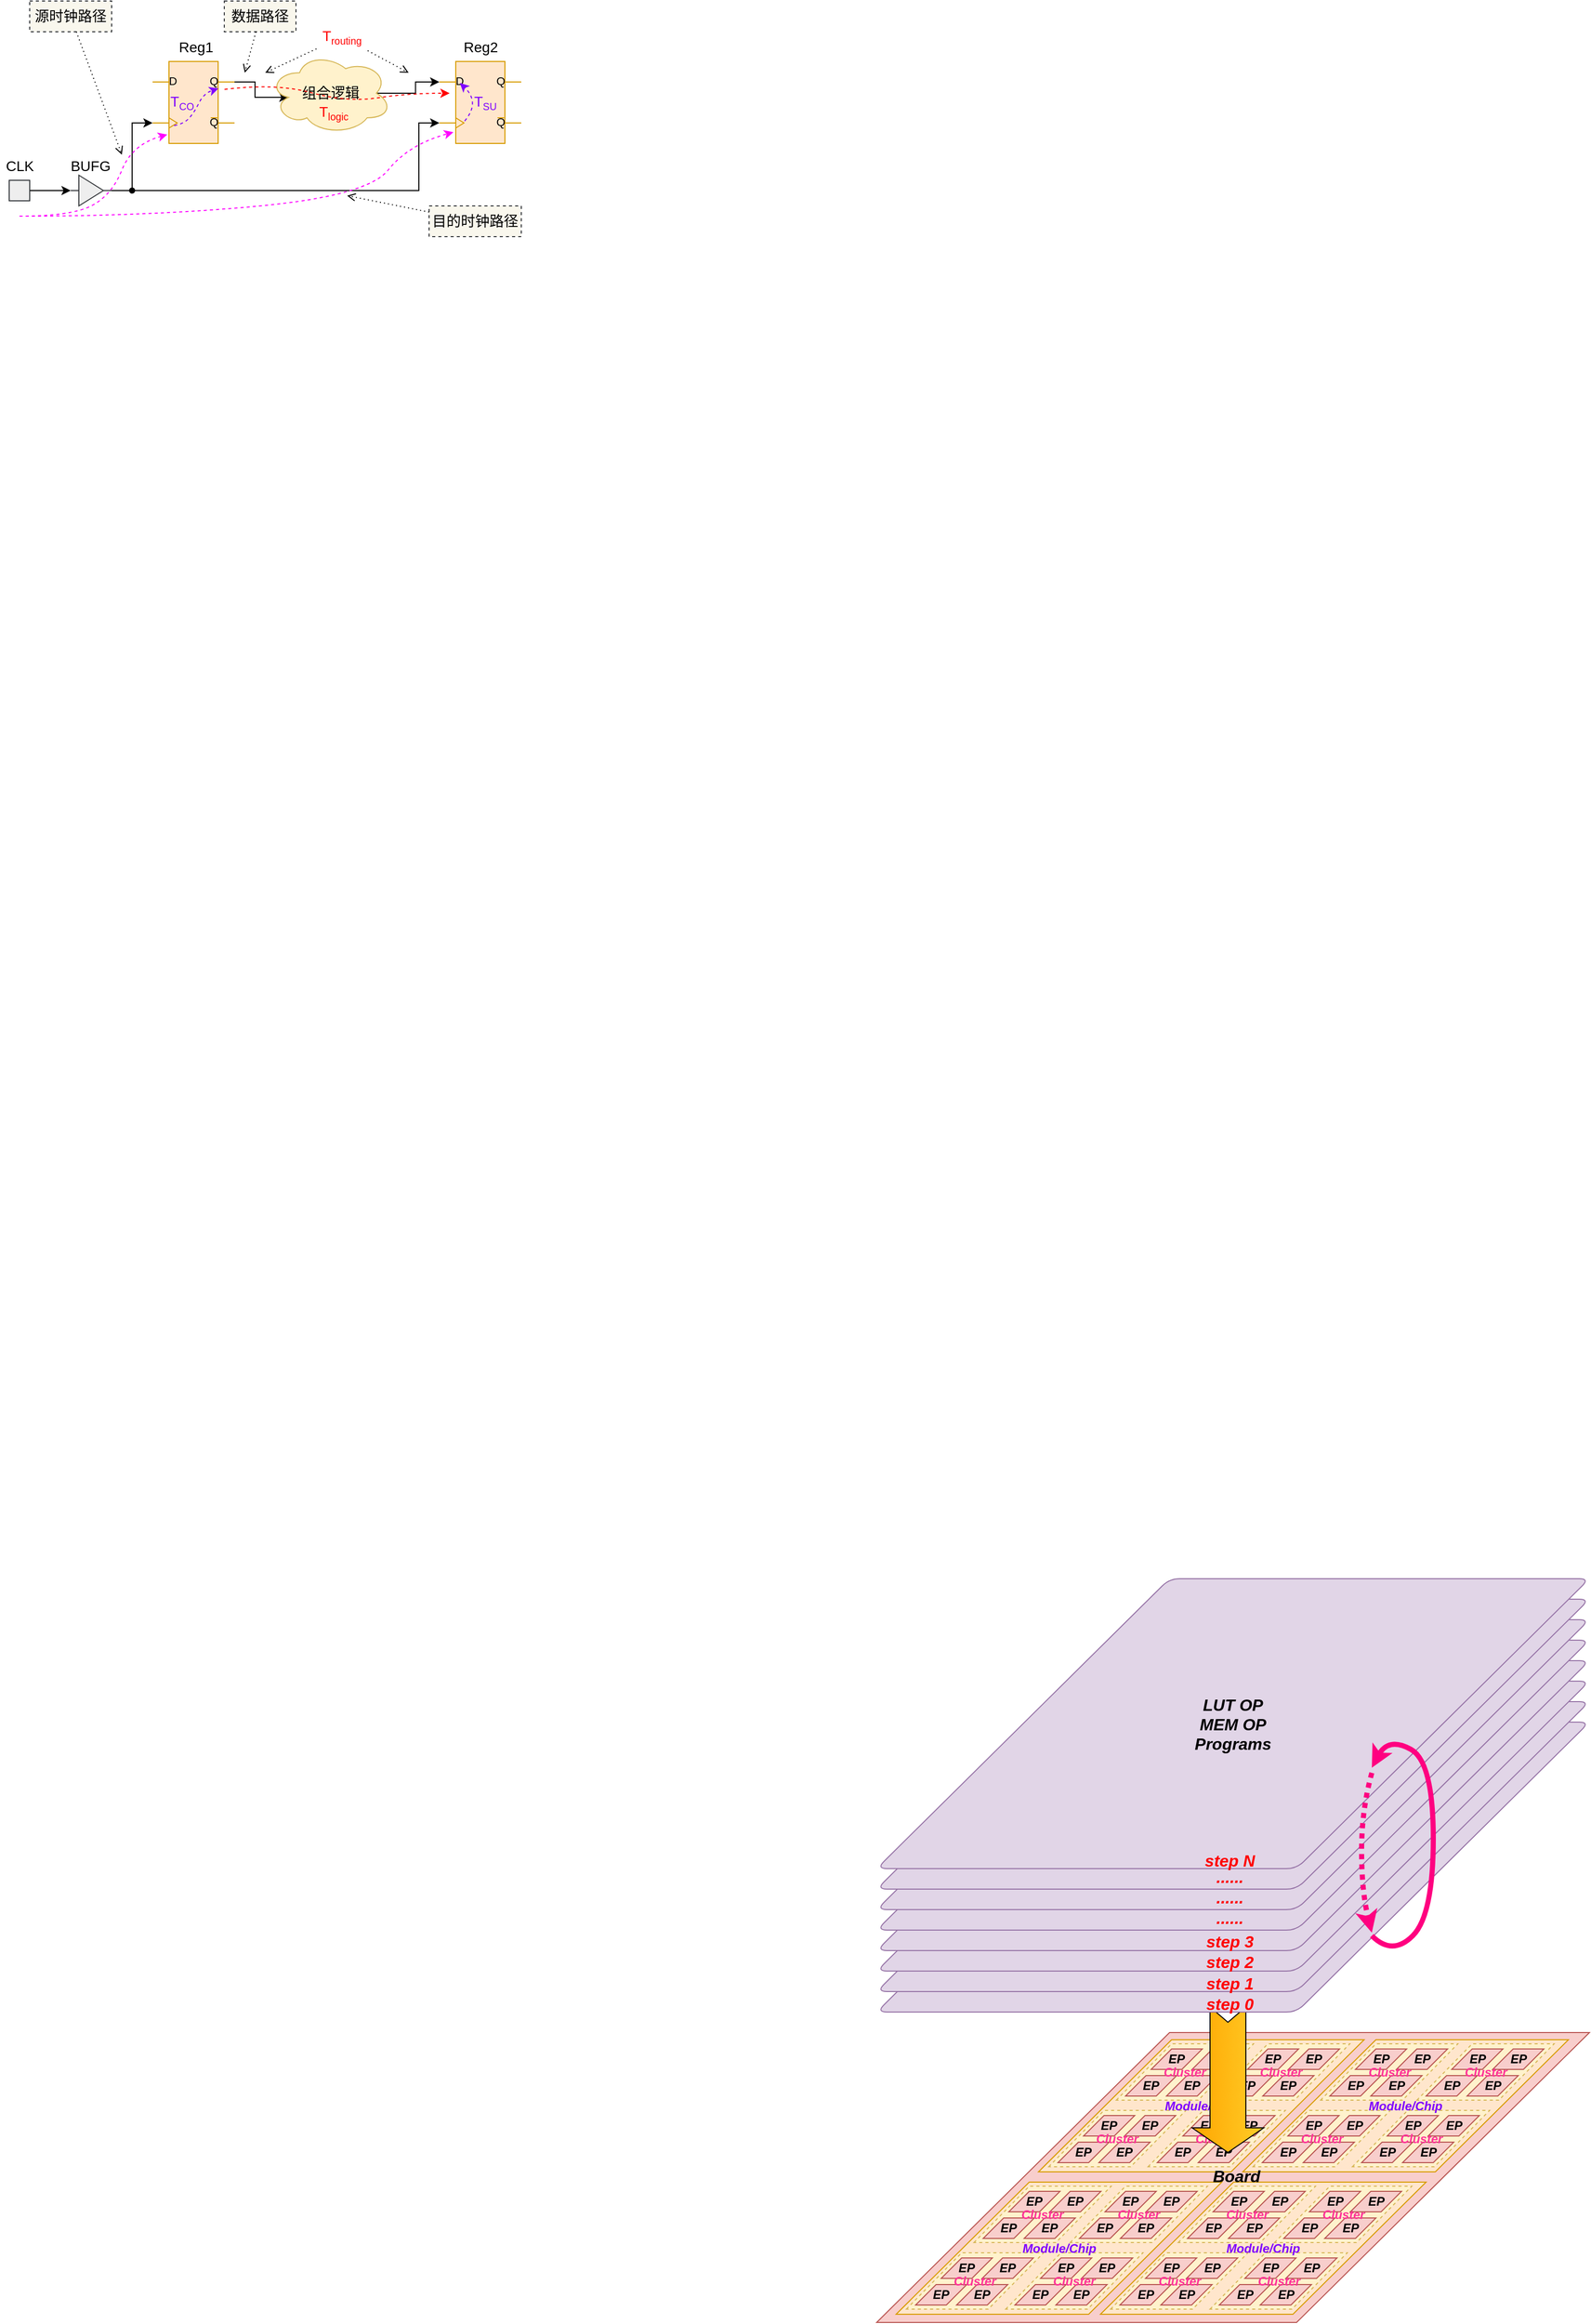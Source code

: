 <mxfile version="26.0.2">
  <diagram name="第 1 页" id="NdwO-PjVr4u8dc_HQCVw">
    <mxGraphModel dx="2390" dy="1230" grid="1" gridSize="10" guides="1" tooltips="1" connect="1" arrows="1" fold="1" page="1" pageScale="1" pageWidth="827" pageHeight="1169" math="0" shadow="0">
      <root>
        <mxCell id="0" />
        <mxCell id="1" parent="0" />
        <mxCell id="xHx1Y8iEAs8C1QgyahWZ-1" style="edgeStyle=orthogonalEdgeStyle;rounded=0;orthogonalLoop=1;jettySize=auto;html=1;exitX=1;exitY=0.25;exitDx=0;exitDy=0;exitPerimeter=0;fontSize=18;fontColor=#FF00FF;endArrow=classic;endFill=1;entryX=0.16;entryY=0.55;entryDx=0;entryDy=0;entryPerimeter=0;" edge="1" parent="1" source="xHx1Y8iEAs8C1QgyahWZ-2" target="xHx1Y8iEAs8C1QgyahWZ-9">
          <mxGeometry relative="1" as="geometry">
            <mxPoint x="306.5" y="119" as="targetPoint" />
          </mxGeometry>
        </mxCell>
        <mxCell id="xHx1Y8iEAs8C1QgyahWZ-2" value="" style="verticalLabelPosition=bottom;shadow=0;dashed=0;align=center;html=1;verticalAlign=top;shape=mxgraph.electrical.logic_gates.d_type_flip-flop;rounded=0;glass=0;sketch=0;fontSize=18;fillColor=#ffe6cc;strokeColor=#d79b00;" vertex="1" parent="1">
          <mxGeometry x="193" y="89" width="80" height="80" as="geometry" />
        </mxCell>
        <mxCell id="xHx1Y8iEAs8C1QgyahWZ-3" value="" style="verticalLabelPosition=bottom;shadow=0;dashed=0;align=center;html=1;verticalAlign=top;shape=mxgraph.electrical.logic_gates.d_type_flip-flop;rounded=0;glass=0;sketch=0;fontSize=18;fillColor=#ffe6cc;strokeColor=#d79b00;" vertex="1" parent="1">
          <mxGeometry x="473" y="89" width="80" height="80" as="geometry" />
        </mxCell>
        <mxCell id="xHx1Y8iEAs8C1QgyahWZ-4" style="edgeStyle=orthogonalEdgeStyle;rounded=0;orthogonalLoop=1;jettySize=auto;html=1;exitDx=0;exitDy=0;entryX=0;entryY=0.75;entryDx=0;entryDy=0;entryPerimeter=0;fontSize=18;fontColor=#FF00FF;endArrow=classic;endFill=1;startArrow=none;" edge="1" parent="1" source="xHx1Y8iEAs8C1QgyahWZ-11" target="xHx1Y8iEAs8C1QgyahWZ-2">
          <mxGeometry relative="1" as="geometry" />
        </mxCell>
        <mxCell id="xHx1Y8iEAs8C1QgyahWZ-5" value="" style="verticalLabelPosition=bottom;shadow=0;dashed=0;align=center;html=1;verticalAlign=top;shape=mxgraph.electrical.logic_gates.buffer2;rounded=0;glass=0;sketch=0;fontSize=18;fillColor=#eeeeee;strokeColor=#36393d;" vertex="1" parent="1">
          <mxGeometry x="113" y="200" width="40" height="30" as="geometry" />
        </mxCell>
        <mxCell id="xHx1Y8iEAs8C1QgyahWZ-6" style="edgeStyle=orthogonalEdgeStyle;rounded=0;orthogonalLoop=1;jettySize=auto;html=1;entryX=0;entryY=0.5;entryDx=0;entryDy=0;fontSize=18;fontColor=#FF00FF;endArrow=classic;endFill=1;" edge="1" parent="1" source="xHx1Y8iEAs8C1QgyahWZ-7" target="xHx1Y8iEAs8C1QgyahWZ-5">
          <mxGeometry relative="1" as="geometry" />
        </mxCell>
        <mxCell id="xHx1Y8iEAs8C1QgyahWZ-7" value="" style="verticalLabelPosition=bottom;verticalAlign=top;html=1;shape=mxgraph.basic.rect;fillColor2=none;strokeWidth=1;size=20;indent=5;rounded=0;shadow=0;glass=0;sketch=0;fontSize=18;fillColor=#eeeeee;strokeColor=#36393d;" vertex="1" parent="1">
          <mxGeometry x="53" y="205" width="20" height="20" as="geometry" />
        </mxCell>
        <mxCell id="xHx1Y8iEAs8C1QgyahWZ-8" style="edgeStyle=orthogonalEdgeStyle;rounded=0;orthogonalLoop=1;jettySize=auto;html=1;entryX=0;entryY=0.25;entryDx=0;entryDy=0;entryPerimeter=0;fontSize=18;fontColor=#FF00FF;endArrow=classic;endFill=1;exitX=0.875;exitY=0.5;exitDx=0;exitDy=0;exitPerimeter=0;" edge="1" parent="1" source="xHx1Y8iEAs8C1QgyahWZ-9" target="xHx1Y8iEAs8C1QgyahWZ-3">
          <mxGeometry relative="1" as="geometry">
            <mxPoint x="413" y="119" as="sourcePoint" />
          </mxGeometry>
        </mxCell>
        <mxCell id="xHx1Y8iEAs8C1QgyahWZ-9" value="组合逻辑" style="ellipse;shape=cloud;whiteSpace=wrap;html=1;rounded=0;shadow=0;glass=0;sketch=0;fontSize=14;fillColor=#fff2cc;strokeColor=#d6b656;" vertex="1" parent="1">
          <mxGeometry x="306.5" y="80" width="120" height="80" as="geometry" />
        </mxCell>
        <mxCell id="xHx1Y8iEAs8C1QgyahWZ-10" style="edgeStyle=orthogonalEdgeStyle;rounded=0;orthogonalLoop=1;jettySize=auto;html=1;entryX=0;entryY=0.75;entryDx=0;entryDy=0;entryPerimeter=0;fontSize=18;fontColor=#FF00FF;endArrow=classic;endFill=1;" edge="1" parent="1" source="xHx1Y8iEAs8C1QgyahWZ-11" target="xHx1Y8iEAs8C1QgyahWZ-3">
          <mxGeometry relative="1" as="geometry">
            <Array as="points">
              <mxPoint x="453" y="215" />
              <mxPoint x="453" y="149" />
            </Array>
          </mxGeometry>
        </mxCell>
        <mxCell id="xHx1Y8iEAs8C1QgyahWZ-11" value="" style="shape=waypoint;sketch=0;fillStyle=solid;size=6;pointerEvents=1;points=[];fillColor=none;resizable=0;rotatable=0;perimeter=centerPerimeter;snapToPoint=1;rounded=0;shadow=0;glass=0;fontSize=18;fontColor=#FF00FF;" vertex="1" parent="1">
          <mxGeometry x="153" y="195" width="40" height="40" as="geometry" />
        </mxCell>
        <mxCell id="xHx1Y8iEAs8C1QgyahWZ-12" value="" style="edgeStyle=orthogonalEdgeStyle;rounded=0;orthogonalLoop=1;jettySize=auto;html=1;exitX=1;exitY=0.5;exitDx=0;exitDy=0;entryDx=0;entryDy=0;entryPerimeter=0;fontSize=18;fontColor=#FF00FF;endArrow=none;endFill=1;" edge="1" parent="1" source="xHx1Y8iEAs8C1QgyahWZ-5" target="xHx1Y8iEAs8C1QgyahWZ-11">
          <mxGeometry relative="1" as="geometry">
            <mxPoint x="113" y="215" as="sourcePoint" />
            <mxPoint x="163" y="149" as="targetPoint" />
          </mxGeometry>
        </mxCell>
        <mxCell id="xHx1Y8iEAs8C1QgyahWZ-13" value="" style="curved=1;endArrow=classic;html=1;rounded=0;fontSize=18;fontColor=#FF00FF;entryX=0.179;entryY=0.892;entryDx=0;entryDy=0;entryPerimeter=0;dashed=1;strokeColor=#FF00FF;" edge="1" parent="1" target="xHx1Y8iEAs8C1QgyahWZ-2">
          <mxGeometry width="50" height="50" relative="1" as="geometry">
            <mxPoint x="63" y="240" as="sourcePoint" />
            <mxPoint x="183" y="140" as="targetPoint" />
            <Array as="points">
              <mxPoint x="113" y="240" />
              <mxPoint x="153" y="220" />
              <mxPoint x="173" y="170" />
            </Array>
          </mxGeometry>
        </mxCell>
        <mxCell id="xHx1Y8iEAs8C1QgyahWZ-14" value="Reg1" style="text;strokeColor=none;fillColor=none;html=1;fontSize=14;fontStyle=0;verticalAlign=middle;align=center;rounded=0;shadow=0;glass=0;sketch=0;fontColor=#000000;" vertex="1" parent="1">
          <mxGeometry x="207" y="60" width="56" height="29" as="geometry" />
        </mxCell>
        <mxCell id="xHx1Y8iEAs8C1QgyahWZ-15" value="Reg2" style="text;strokeColor=none;fillColor=none;html=1;fontSize=14;fontStyle=0;verticalAlign=middle;align=center;rounded=0;shadow=0;glass=0;sketch=0;fontColor=#000000;" vertex="1" parent="1">
          <mxGeometry x="485" y="60" width="56" height="29" as="geometry" />
        </mxCell>
        <mxCell id="xHx1Y8iEAs8C1QgyahWZ-16" value="" style="curved=1;endArrow=classic;html=1;rounded=0;fontSize=18;fontColor=#FF00FF;dashed=1;strokeColor=#FF00FF;entryX=0.171;entryY=0.863;entryDx=0;entryDy=0;entryPerimeter=0;" edge="1" parent="1" target="xHx1Y8iEAs8C1QgyahWZ-3">
          <mxGeometry width="50" height="50" relative="1" as="geometry">
            <mxPoint x="63" y="240" as="sourcePoint" />
            <mxPoint x="463" y="160" as="targetPoint" />
            <Array as="points">
              <mxPoint x="193" y="240" />
              <mxPoint x="403" y="220" />
              <mxPoint x="443" y="170" />
            </Array>
          </mxGeometry>
        </mxCell>
        <mxCell id="xHx1Y8iEAs8C1QgyahWZ-17" value="CLK" style="text;strokeColor=none;fillColor=none;html=1;fontSize=14;fontStyle=0;verticalAlign=middle;align=center;rounded=0;shadow=0;glass=0;sketch=0;fontColor=#000000;" vertex="1" parent="1">
          <mxGeometry x="44" y="176" width="38" height="29" as="geometry" />
        </mxCell>
        <mxCell id="xHx1Y8iEAs8C1QgyahWZ-18" value="BUFG" style="text;strokeColor=none;fillColor=none;html=1;fontSize=14;fontStyle=0;verticalAlign=middle;align=center;rounded=0;shadow=0;glass=0;sketch=0;fontColor=#000000;" vertex="1" parent="1">
          <mxGeometry x="113" y="176" width="38" height="29" as="geometry" />
        </mxCell>
        <mxCell id="xHx1Y8iEAs8C1QgyahWZ-19" value="" style="curved=1;endArrow=classic;html=1;rounded=0;fontSize=18;fontColor=#7F00FF;entryX=0.179;entryY=0.892;entryDx=0;entryDy=0;entryPerimeter=0;dashed=1;strokeColor=#7F00FF;exitX=0.263;exitY=0.783;exitDx=0;exitDy=0;exitPerimeter=0;" edge="1" parent="1" source="xHx1Y8iEAs8C1QgyahWZ-2">
          <mxGeometry width="50" height="50" relative="1" as="geometry">
            <mxPoint x="113" y="195" as="sourcePoint" />
            <mxPoint x="257.32" y="115.36" as="targetPoint" />
            <Array as="points">
              <mxPoint x="223" y="150" />
              <mxPoint x="233" y="140" />
              <mxPoint x="243" y="120" />
            </Array>
          </mxGeometry>
        </mxCell>
        <mxCell id="xHx1Y8iEAs8C1QgyahWZ-20" value="" style="curved=1;endArrow=classic;html=1;rounded=0;fontSize=18;fontColor=#7F00FF;dashed=1;strokeColor=#7F00FF;exitX=0.263;exitY=0.783;exitDx=0;exitDy=0;exitPerimeter=0;entryX=0.25;entryY=0.262;entryDx=0;entryDy=0;entryPerimeter=0;" edge="1" parent="1" target="xHx1Y8iEAs8C1QgyahWZ-3">
          <mxGeometry width="50" height="50" relative="1" as="geometry">
            <mxPoint x="497.72" y="147.14" as="sourcePoint" />
            <mxPoint x="541.0" y="110.86" as="targetPoint" />
            <Array as="points">
              <mxPoint x="513" y="129" />
            </Array>
          </mxGeometry>
        </mxCell>
        <mxCell id="xHx1Y8iEAs8C1QgyahWZ-21" value="T&lt;span style=&quot;font-size: 11.667px;&quot;&gt;&lt;sub&gt;SU&lt;/sub&gt;&lt;/span&gt;" style="text;html=1;strokeColor=none;fillColor=none;align=center;verticalAlign=middle;whiteSpace=wrap;rounded=0;shadow=0;glass=0;sketch=0;fontSize=14;fontColor=#7F00FF;" vertex="1" parent="1">
          <mxGeometry x="503" y="114" width="30" height="30" as="geometry" />
        </mxCell>
        <mxCell id="xHx1Y8iEAs8C1QgyahWZ-22" value="T&lt;span style=&quot;font-size: 11.667px;&quot;&gt;&lt;sub&gt;CO&lt;/sub&gt;&lt;/span&gt;" style="text;html=1;strokeColor=none;fillColor=none;align=center;verticalAlign=middle;whiteSpace=wrap;rounded=0;shadow=0;glass=0;sketch=0;fontSize=14;fontColor=#7F00FF;" vertex="1" parent="1">
          <mxGeometry x="207" y="114" width="30" height="30" as="geometry" />
        </mxCell>
        <mxCell id="xHx1Y8iEAs8C1QgyahWZ-23" value="T&lt;span style=&quot;font-size: 11.667px;&quot;&gt;&lt;sub&gt;routing&lt;/sub&gt;&lt;/span&gt;" style="text;html=1;strokeColor=none;fillColor=none;align=center;verticalAlign=middle;whiteSpace=wrap;rounded=0;shadow=0;glass=0;sketch=0;fontSize=14;fontColor=#FF0000;" vertex="1" parent="1">
          <mxGeometry x="353" y="50" width="50" height="30" as="geometry" />
        </mxCell>
        <mxCell id="xHx1Y8iEAs8C1QgyahWZ-24" value="" style="curved=1;endArrow=classic;html=1;rounded=0;fontSize=18;fontColor=#7F00FF;dashed=1;strokeColor=#FF0000;exitX=0.263;exitY=0.783;exitDx=0;exitDy=0;exitPerimeter=0;" edge="1" parent="1">
          <mxGeometry width="50" height="50" relative="1" as="geometry">
            <mxPoint x="263.22" y="116.28" as="sourcePoint" />
            <mxPoint x="483" y="120" as="targetPoint" />
            <Array as="points">
              <mxPoint x="313" y="110" />
              <mxPoint x="383" y="129" />
              <mxPoint x="443" y="120" />
            </Array>
          </mxGeometry>
        </mxCell>
        <mxCell id="xHx1Y8iEAs8C1QgyahWZ-25" value="T&lt;span style=&quot;font-size: 11.667px;&quot;&gt;&lt;sub&gt;logic&lt;/sub&gt;&lt;/span&gt;" style="text;html=1;strokeColor=none;fillColor=none;align=center;verticalAlign=middle;whiteSpace=wrap;rounded=0;shadow=0;glass=0;sketch=0;fontSize=14;fontColor=#FF0000;" vertex="1" parent="1">
          <mxGeometry x="350" y="124" width="40" height="30" as="geometry" />
        </mxCell>
        <mxCell id="xHx1Y8iEAs8C1QgyahWZ-26" value="" style="endArrow=open;dashed=1;html=1;dashPattern=1 3;strokeWidth=1;rounded=0;strokeColor=#000000;fontSize=14;fontColor=#FF0000;endFill=0;" edge="1" parent="1" source="xHx1Y8iEAs8C1QgyahWZ-23">
          <mxGeometry width="50" height="50" relative="1" as="geometry">
            <mxPoint x="343" y="70" as="sourcePoint" />
            <mxPoint x="303" y="100" as="targetPoint" />
          </mxGeometry>
        </mxCell>
        <mxCell id="xHx1Y8iEAs8C1QgyahWZ-27" value="" style="endArrow=open;dashed=1;html=1;dashPattern=1 3;strokeWidth=1;rounded=0;strokeColor=#000000;fontSize=14;fontColor=#FF0000;endFill=0;" edge="1" parent="1" source="xHx1Y8iEAs8C1QgyahWZ-23">
          <mxGeometry width="50" height="50" relative="1" as="geometry">
            <mxPoint x="353" y="88.462" as="sourcePoint" />
            <mxPoint x="443" y="100" as="targetPoint" />
          </mxGeometry>
        </mxCell>
        <mxCell id="xHx1Y8iEAs8C1QgyahWZ-28" value="源时钟路径" style="text;html=1;strokeColor=#36393d;fillColor=#f9f7ed;align=center;verticalAlign=middle;whiteSpace=wrap;rounded=0;shadow=0;glass=0;sketch=0;fontSize=14;dashed=1;" vertex="1" parent="1">
          <mxGeometry x="73" y="30" width="80" height="30" as="geometry" />
        </mxCell>
        <mxCell id="xHx1Y8iEAs8C1QgyahWZ-29" value="" style="endArrow=open;dashed=1;html=1;dashPattern=1 3;strokeWidth=1;rounded=0;strokeColor=#000000;fontSize=14;fontColor=#FF0000;endFill=0;" edge="1" parent="1" source="xHx1Y8iEAs8C1QgyahWZ-28">
          <mxGeometry width="50" height="50" relative="1" as="geometry">
            <mxPoint x="363" y="86.667" as="sourcePoint" />
            <mxPoint x="163" y="180" as="targetPoint" />
          </mxGeometry>
        </mxCell>
        <mxCell id="xHx1Y8iEAs8C1QgyahWZ-30" value="目的时钟路径" style="text;html=1;strokeColor=#36393d;fillColor=#f9f7ed;align=center;verticalAlign=middle;whiteSpace=wrap;rounded=0;shadow=0;glass=0;sketch=0;fontSize=14;dashed=1;" vertex="1" parent="1">
          <mxGeometry x="463" y="230" width="90" height="30" as="geometry" />
        </mxCell>
        <mxCell id="xHx1Y8iEAs8C1QgyahWZ-31" value="" style="endArrow=open;dashed=1;html=1;dashPattern=1 3;strokeWidth=1;rounded=0;strokeColor=#000000;fontSize=14;fontColor=#FF0000;endFill=0;" edge="1" parent="1" source="xHx1Y8iEAs8C1QgyahWZ-30">
          <mxGeometry width="50" height="50" relative="1" as="geometry">
            <mxPoint x="128.556" y="70" as="sourcePoint" />
            <mxPoint x="383" y="220" as="targetPoint" />
          </mxGeometry>
        </mxCell>
        <mxCell id="xHx1Y8iEAs8C1QgyahWZ-32" value="数据路径" style="text;html=1;strokeColor=#36393d;fillColor=#f9f7ed;align=center;verticalAlign=middle;whiteSpace=wrap;rounded=0;shadow=0;glass=0;sketch=0;fontSize=14;dashed=1;" vertex="1" parent="1">
          <mxGeometry x="263" y="30" width="70" height="30" as="geometry" />
        </mxCell>
        <mxCell id="xHx1Y8iEAs8C1QgyahWZ-33" value="" style="endArrow=open;dashed=1;html=1;dashPattern=1 3;strokeWidth=1;rounded=0;strokeColor=#000000;fontSize=14;fontColor=#FF0000;endFill=0;" edge="1" parent="1" source="xHx1Y8iEAs8C1QgyahWZ-32">
          <mxGeometry width="50" height="50" relative="1" as="geometry">
            <mxPoint x="28.556" y="-140" as="sourcePoint" />
            <mxPoint x="283" y="100" as="targetPoint" />
          </mxGeometry>
        </mxCell>
        <mxCell id="xHx1Y8iEAs8C1QgyahWZ-34" value="" style="shape=parallelogram;perimeter=parallelogramPerimeter;whiteSpace=wrap;html=1;fixedSize=1;rounded=0;shadow=0;glass=0;sketch=0;strokeColor=#b85450;fontSize=12;fillColor=#f8cecc;size=286;fontStyle=3" vertex="1" parent="1">
          <mxGeometry x="900" y="2013" width="696" height="283" as="geometry" />
        </mxCell>
        <mxCell id="xHx1Y8iEAs8C1QgyahWZ-35" value="" style="shape=parallelogram;perimeter=parallelogramPerimeter;whiteSpace=wrap;html=1;fixedSize=1;rounded=0;shadow=0;glass=0;sketch=0;strokeColor=#d79b00;fontSize=12;fillColor=#ffe6cc;size=130.0;fontStyle=3" vertex="1" parent="1">
          <mxGeometry x="1058" y="2020" width="318" height="129" as="geometry" />
        </mxCell>
        <mxCell id="xHx1Y8iEAs8C1QgyahWZ-36" value="" style="shape=parallelogram;perimeter=parallelogramPerimeter;whiteSpace=wrap;html=1;fixedSize=1;rounded=0;shadow=0;glass=0;sketch=0;strokeColor=#d6b656;fontSize=12;fillColor=#fff2cc;size=54;fontStyle=3;dashed=1;" vertex="1" parent="1">
          <mxGeometry x="1134" y="2024" width="134" height="55" as="geometry" />
        </mxCell>
        <mxCell id="xHx1Y8iEAs8C1QgyahWZ-37" value="EP" style="shape=parallelogram;perimeter=parallelogramPerimeter;whiteSpace=wrap;html=1;fixedSize=1;rounded=0;shadow=0;glass=0;sketch=0;strokeColor=#b85450;fontSize=12;fillColor=#f8cecc;size=20;fontStyle=3" vertex="1" parent="1">
          <mxGeometry x="1168" y="2029" width="50" height="20" as="geometry" />
        </mxCell>
        <mxCell id="xHx1Y8iEAs8C1QgyahWZ-38" value="EP" style="shape=parallelogram;perimeter=parallelogramPerimeter;whiteSpace=wrap;html=1;fixedSize=1;rounded=0;shadow=0;glass=0;sketch=0;strokeColor=#b85450;fontSize=12;fillColor=#f8cecc;size=20;fontStyle=3" vertex="1" parent="1">
          <mxGeometry x="1208" y="2029" width="50" height="20" as="geometry" />
        </mxCell>
        <mxCell id="xHx1Y8iEAs8C1QgyahWZ-39" value="EP" style="shape=parallelogram;perimeter=parallelogramPerimeter;whiteSpace=wrap;html=1;fixedSize=1;rounded=0;shadow=0;glass=0;sketch=0;strokeColor=#b85450;fontSize=12;fillColor=#f8cecc;size=20;fontStyle=3" vertex="1" parent="1">
          <mxGeometry x="1183" y="2055" width="50" height="20" as="geometry" />
        </mxCell>
        <mxCell id="xHx1Y8iEAs8C1QgyahWZ-40" value="EP" style="shape=parallelogram;perimeter=parallelogramPerimeter;whiteSpace=wrap;html=1;fixedSize=1;rounded=0;shadow=0;glass=0;sketch=0;strokeColor=#b85450;fontSize=12;fillColor=#f8cecc;size=20;fontStyle=3" vertex="1" parent="1">
          <mxGeometry x="1143" y="2055" width="50" height="20" as="geometry" />
        </mxCell>
        <mxCell id="xHx1Y8iEAs8C1QgyahWZ-41" value="Cluster" style="text;html=1;strokeColor=none;fillColor=none;align=center;verticalAlign=middle;whiteSpace=wrap;rounded=0;shadow=0;glass=0;sketch=0;fontSize=12;fontColor=#FF3399;fontStyle=3" vertex="1" parent="1">
          <mxGeometry x="1171" y="2036.5" width="60" height="30" as="geometry" />
        </mxCell>
        <mxCell id="xHx1Y8iEAs8C1QgyahWZ-42" value="" style="shape=parallelogram;perimeter=parallelogramPerimeter;whiteSpace=wrap;html=1;fixedSize=1;rounded=0;shadow=0;glass=0;sketch=0;strokeColor=#d6b656;fontSize=12;fillColor=#fff2cc;size=54;fontStyle=3;dashed=1;" vertex="1" parent="1">
          <mxGeometry x="1228" y="2024" width="134" height="55" as="geometry" />
        </mxCell>
        <mxCell id="xHx1Y8iEAs8C1QgyahWZ-43" value="EP" style="shape=parallelogram;perimeter=parallelogramPerimeter;whiteSpace=wrap;html=1;fixedSize=1;rounded=0;shadow=0;glass=0;sketch=0;strokeColor=#b85450;fontSize=12;fillColor=#f8cecc;size=20;fontStyle=3" vertex="1" parent="1">
          <mxGeometry x="1262" y="2029" width="50" height="20" as="geometry" />
        </mxCell>
        <mxCell id="xHx1Y8iEAs8C1QgyahWZ-44" value="EP" style="shape=parallelogram;perimeter=parallelogramPerimeter;whiteSpace=wrap;html=1;fixedSize=1;rounded=0;shadow=0;glass=0;sketch=0;strokeColor=#b85450;fontSize=12;fillColor=#f8cecc;size=20;fontStyle=3" vertex="1" parent="1">
          <mxGeometry x="1302" y="2029" width="50" height="20" as="geometry" />
        </mxCell>
        <mxCell id="xHx1Y8iEAs8C1QgyahWZ-45" value="EP" style="shape=parallelogram;perimeter=parallelogramPerimeter;whiteSpace=wrap;html=1;fixedSize=1;rounded=0;shadow=0;glass=0;sketch=0;strokeColor=#b85450;fontSize=12;fillColor=#f8cecc;size=20;fontStyle=3" vertex="1" parent="1">
          <mxGeometry x="1277" y="2055" width="50" height="20" as="geometry" />
        </mxCell>
        <mxCell id="xHx1Y8iEAs8C1QgyahWZ-46" value="EP" style="shape=parallelogram;perimeter=parallelogramPerimeter;whiteSpace=wrap;html=1;fixedSize=1;rounded=0;shadow=0;glass=0;sketch=0;strokeColor=#b85450;fontSize=12;fillColor=#f8cecc;size=20;fontStyle=3" vertex="1" parent="1">
          <mxGeometry x="1237" y="2055" width="50" height="20" as="geometry" />
        </mxCell>
        <mxCell id="xHx1Y8iEAs8C1QgyahWZ-47" value="Cluster" style="text;html=1;strokeColor=none;fillColor=none;align=center;verticalAlign=middle;whiteSpace=wrap;rounded=0;shadow=0;glass=0;sketch=0;fontSize=12;fontColor=#FF3399;fontStyle=3" vertex="1" parent="1">
          <mxGeometry x="1265" y="2036.5" width="60" height="30" as="geometry" />
        </mxCell>
        <mxCell id="xHx1Y8iEAs8C1QgyahWZ-48" value="" style="shape=parallelogram;perimeter=parallelogramPerimeter;whiteSpace=wrap;html=1;fixedSize=1;rounded=0;shadow=0;glass=0;sketch=0;strokeColor=#d6b656;fontSize=12;fillColor=#fff2cc;size=54;fontStyle=3;dashed=1;" vertex="1" parent="1">
          <mxGeometry x="1068" y="2089" width="134" height="55" as="geometry" />
        </mxCell>
        <mxCell id="xHx1Y8iEAs8C1QgyahWZ-49" value="EP" style="shape=parallelogram;perimeter=parallelogramPerimeter;whiteSpace=wrap;html=1;fixedSize=1;rounded=0;shadow=0;glass=0;sketch=0;strokeColor=#b85450;fontSize=12;fillColor=#f8cecc;size=20;fontStyle=3" vertex="1" parent="1">
          <mxGeometry x="1102" y="2094" width="50" height="20" as="geometry" />
        </mxCell>
        <mxCell id="xHx1Y8iEAs8C1QgyahWZ-50" value="EP" style="shape=parallelogram;perimeter=parallelogramPerimeter;whiteSpace=wrap;html=1;fixedSize=1;rounded=0;shadow=0;glass=0;sketch=0;strokeColor=#b85450;fontSize=12;fillColor=#f8cecc;size=20;fontStyle=3" vertex="1" parent="1">
          <mxGeometry x="1142" y="2094" width="50" height="20" as="geometry" />
        </mxCell>
        <mxCell id="xHx1Y8iEAs8C1QgyahWZ-51" value="EP" style="shape=parallelogram;perimeter=parallelogramPerimeter;whiteSpace=wrap;html=1;fixedSize=1;rounded=0;shadow=0;glass=0;sketch=0;strokeColor=#b85450;fontSize=12;fillColor=#f8cecc;size=20;fontStyle=3" vertex="1" parent="1">
          <mxGeometry x="1117" y="2120" width="50" height="20" as="geometry" />
        </mxCell>
        <mxCell id="xHx1Y8iEAs8C1QgyahWZ-52" value="EP" style="shape=parallelogram;perimeter=parallelogramPerimeter;whiteSpace=wrap;html=1;fixedSize=1;rounded=0;shadow=0;glass=0;sketch=0;strokeColor=#b85450;fontSize=12;fillColor=#f8cecc;size=20;fontStyle=3" vertex="1" parent="1">
          <mxGeometry x="1077" y="2120" width="50" height="20" as="geometry" />
        </mxCell>
        <mxCell id="xHx1Y8iEAs8C1QgyahWZ-53" value="Cluster" style="text;html=1;strokeColor=none;fillColor=none;align=center;verticalAlign=middle;whiteSpace=wrap;rounded=0;shadow=0;glass=0;sketch=0;fontSize=12;fontColor=#FF3399;fontStyle=3" vertex="1" parent="1">
          <mxGeometry x="1105" y="2101.5" width="60" height="30" as="geometry" />
        </mxCell>
        <mxCell id="xHx1Y8iEAs8C1QgyahWZ-54" value="" style="shape=parallelogram;perimeter=parallelogramPerimeter;whiteSpace=wrap;html=1;fixedSize=1;rounded=0;shadow=0;glass=0;sketch=0;strokeColor=#d6b656;fontSize=12;fillColor=#fff2cc;size=54;fontStyle=3;dashed=1;" vertex="1" parent="1">
          <mxGeometry x="1165" y="2089" width="134" height="55" as="geometry" />
        </mxCell>
        <mxCell id="xHx1Y8iEAs8C1QgyahWZ-55" value="EP" style="shape=parallelogram;perimeter=parallelogramPerimeter;whiteSpace=wrap;html=1;fixedSize=1;rounded=0;shadow=0;glass=0;sketch=0;strokeColor=#b85450;fontSize=12;fillColor=#f8cecc;size=20;fontStyle=3" vertex="1" parent="1">
          <mxGeometry x="1199" y="2094" width="50" height="20" as="geometry" />
        </mxCell>
        <mxCell id="xHx1Y8iEAs8C1QgyahWZ-56" value="EP" style="shape=parallelogram;perimeter=parallelogramPerimeter;whiteSpace=wrap;html=1;fixedSize=1;rounded=0;shadow=0;glass=0;sketch=0;strokeColor=#b85450;fontSize=12;fillColor=#f8cecc;size=20;fontStyle=3" vertex="1" parent="1">
          <mxGeometry x="1239" y="2094" width="50" height="20" as="geometry" />
        </mxCell>
        <mxCell id="xHx1Y8iEAs8C1QgyahWZ-57" value="EP" style="shape=parallelogram;perimeter=parallelogramPerimeter;whiteSpace=wrap;html=1;fixedSize=1;rounded=0;shadow=0;glass=0;sketch=0;strokeColor=#b85450;fontSize=12;fillColor=#f8cecc;size=20;fontStyle=3" vertex="1" parent="1">
          <mxGeometry x="1214" y="2120" width="50" height="20" as="geometry" />
        </mxCell>
        <mxCell id="xHx1Y8iEAs8C1QgyahWZ-58" value="EP" style="shape=parallelogram;perimeter=parallelogramPerimeter;whiteSpace=wrap;html=1;fixedSize=1;rounded=0;shadow=0;glass=0;sketch=0;strokeColor=#b85450;fontSize=12;fillColor=#f8cecc;size=20;fontStyle=3" vertex="1" parent="1">
          <mxGeometry x="1174" y="2120" width="50" height="20" as="geometry" />
        </mxCell>
        <mxCell id="xHx1Y8iEAs8C1QgyahWZ-59" value="Cluster" style="text;html=1;strokeColor=none;fillColor=none;align=center;verticalAlign=middle;whiteSpace=wrap;rounded=0;shadow=0;glass=0;sketch=0;fontSize=12;fontColor=#FF3399;fontStyle=3" vertex="1" parent="1">
          <mxGeometry x="1202" y="2101.5" width="60" height="30" as="geometry" />
        </mxCell>
        <mxCell id="xHx1Y8iEAs8C1QgyahWZ-60" value="Module/Chip" style="text;html=1;strokeColor=none;fillColor=none;align=center;verticalAlign=middle;whiteSpace=wrap;rounded=0;shadow=0;glass=0;sketch=0;fontSize=12;fontColor=#7F00FF;fontStyle=3" vertex="1" parent="1">
          <mxGeometry x="1176.5" y="2069.5" width="81" height="30" as="geometry" />
        </mxCell>
        <mxCell id="xHx1Y8iEAs8C1QgyahWZ-61" value="" style="shape=parallelogram;perimeter=parallelogramPerimeter;whiteSpace=wrap;html=1;fixedSize=1;rounded=0;shadow=0;glass=0;sketch=0;strokeColor=#d79b00;fontSize=12;fillColor=#ffe6cc;size=130.0;fontStyle=3" vertex="1" parent="1">
          <mxGeometry x="1257.5" y="2020" width="318" height="129" as="geometry" />
        </mxCell>
        <mxCell id="xHx1Y8iEAs8C1QgyahWZ-62" value="" style="shape=parallelogram;perimeter=parallelogramPerimeter;whiteSpace=wrap;html=1;fixedSize=1;rounded=0;shadow=0;glass=0;sketch=0;strokeColor=#d6b656;fontSize=12;fillColor=#fff2cc;size=54;fontStyle=3;dashed=1;" vertex="1" parent="1">
          <mxGeometry x="1333.5" y="2024" width="134" height="55" as="geometry" />
        </mxCell>
        <mxCell id="xHx1Y8iEAs8C1QgyahWZ-63" value="EP" style="shape=parallelogram;perimeter=parallelogramPerimeter;whiteSpace=wrap;html=1;fixedSize=1;rounded=0;shadow=0;glass=0;sketch=0;strokeColor=#b85450;fontSize=12;fillColor=#f8cecc;size=20;fontStyle=3" vertex="1" parent="1">
          <mxGeometry x="1367.5" y="2029" width="50" height="20" as="geometry" />
        </mxCell>
        <mxCell id="xHx1Y8iEAs8C1QgyahWZ-64" value="EP" style="shape=parallelogram;perimeter=parallelogramPerimeter;whiteSpace=wrap;html=1;fixedSize=1;rounded=0;shadow=0;glass=0;sketch=0;strokeColor=#b85450;fontSize=12;fillColor=#f8cecc;size=20;fontStyle=3" vertex="1" parent="1">
          <mxGeometry x="1407.5" y="2029" width="50" height="20" as="geometry" />
        </mxCell>
        <mxCell id="xHx1Y8iEAs8C1QgyahWZ-65" value="EP" style="shape=parallelogram;perimeter=parallelogramPerimeter;whiteSpace=wrap;html=1;fixedSize=1;rounded=0;shadow=0;glass=0;sketch=0;strokeColor=#b85450;fontSize=12;fillColor=#f8cecc;size=20;fontStyle=3" vertex="1" parent="1">
          <mxGeometry x="1382.5" y="2055" width="50" height="20" as="geometry" />
        </mxCell>
        <mxCell id="xHx1Y8iEAs8C1QgyahWZ-66" value="EP" style="shape=parallelogram;perimeter=parallelogramPerimeter;whiteSpace=wrap;html=1;fixedSize=1;rounded=0;shadow=0;glass=0;sketch=0;strokeColor=#b85450;fontSize=12;fillColor=#f8cecc;size=20;fontStyle=3" vertex="1" parent="1">
          <mxGeometry x="1342.5" y="2055" width="50" height="20" as="geometry" />
        </mxCell>
        <mxCell id="xHx1Y8iEAs8C1QgyahWZ-67" value="Cluster" style="text;html=1;strokeColor=none;fillColor=none;align=center;verticalAlign=middle;whiteSpace=wrap;rounded=0;shadow=0;glass=0;sketch=0;fontSize=12;fontColor=#FF3399;fontStyle=3" vertex="1" parent="1">
          <mxGeometry x="1370.5" y="2036.5" width="60" height="30" as="geometry" />
        </mxCell>
        <mxCell id="xHx1Y8iEAs8C1QgyahWZ-68" value="" style="shape=parallelogram;perimeter=parallelogramPerimeter;whiteSpace=wrap;html=1;fixedSize=1;rounded=0;shadow=0;glass=0;sketch=0;strokeColor=#d6b656;fontSize=12;fillColor=#fff2cc;size=54;fontStyle=3;dashed=1;" vertex="1" parent="1">
          <mxGeometry x="1427.5" y="2024" width="134" height="55" as="geometry" />
        </mxCell>
        <mxCell id="xHx1Y8iEAs8C1QgyahWZ-69" value="EP" style="shape=parallelogram;perimeter=parallelogramPerimeter;whiteSpace=wrap;html=1;fixedSize=1;rounded=0;shadow=0;glass=0;sketch=0;strokeColor=#b85450;fontSize=12;fillColor=#f8cecc;size=20;fontStyle=3" vertex="1" parent="1">
          <mxGeometry x="1461.5" y="2029" width="50" height="20" as="geometry" />
        </mxCell>
        <mxCell id="xHx1Y8iEAs8C1QgyahWZ-70" value="EP" style="shape=parallelogram;perimeter=parallelogramPerimeter;whiteSpace=wrap;html=1;fixedSize=1;rounded=0;shadow=0;glass=0;sketch=0;strokeColor=#b85450;fontSize=12;fillColor=#f8cecc;size=20;fontStyle=3" vertex="1" parent="1">
          <mxGeometry x="1501.5" y="2029" width="50" height="20" as="geometry" />
        </mxCell>
        <mxCell id="xHx1Y8iEAs8C1QgyahWZ-71" value="EP" style="shape=parallelogram;perimeter=parallelogramPerimeter;whiteSpace=wrap;html=1;fixedSize=1;rounded=0;shadow=0;glass=0;sketch=0;strokeColor=#b85450;fontSize=12;fillColor=#f8cecc;size=20;fontStyle=3" vertex="1" parent="1">
          <mxGeometry x="1476.5" y="2055" width="50" height="20" as="geometry" />
        </mxCell>
        <mxCell id="xHx1Y8iEAs8C1QgyahWZ-72" value="EP" style="shape=parallelogram;perimeter=parallelogramPerimeter;whiteSpace=wrap;html=1;fixedSize=1;rounded=0;shadow=0;glass=0;sketch=0;strokeColor=#b85450;fontSize=12;fillColor=#f8cecc;size=20;fontStyle=3" vertex="1" parent="1">
          <mxGeometry x="1436.5" y="2055" width="50" height="20" as="geometry" />
        </mxCell>
        <mxCell id="xHx1Y8iEAs8C1QgyahWZ-73" value="Cluster" style="text;html=1;strokeColor=none;fillColor=none;align=center;verticalAlign=middle;whiteSpace=wrap;rounded=0;shadow=0;glass=0;sketch=0;fontSize=12;fontColor=#FF3399;fontStyle=3" vertex="1" parent="1">
          <mxGeometry x="1464.5" y="2036.5" width="60" height="30" as="geometry" />
        </mxCell>
        <mxCell id="xHx1Y8iEAs8C1QgyahWZ-74" value="" style="shape=parallelogram;perimeter=parallelogramPerimeter;whiteSpace=wrap;html=1;fixedSize=1;rounded=0;shadow=0;glass=0;sketch=0;strokeColor=#d6b656;fontSize=12;fillColor=#fff2cc;size=54;fontStyle=3;dashed=1;" vertex="1" parent="1">
          <mxGeometry x="1267.5" y="2089" width="134" height="55" as="geometry" />
        </mxCell>
        <mxCell id="xHx1Y8iEAs8C1QgyahWZ-75" value="EP" style="shape=parallelogram;perimeter=parallelogramPerimeter;whiteSpace=wrap;html=1;fixedSize=1;rounded=0;shadow=0;glass=0;sketch=0;strokeColor=#b85450;fontSize=12;fillColor=#f8cecc;size=20;fontStyle=3" vertex="1" parent="1">
          <mxGeometry x="1301.5" y="2094" width="50" height="20" as="geometry" />
        </mxCell>
        <mxCell id="xHx1Y8iEAs8C1QgyahWZ-76" value="EP" style="shape=parallelogram;perimeter=parallelogramPerimeter;whiteSpace=wrap;html=1;fixedSize=1;rounded=0;shadow=0;glass=0;sketch=0;strokeColor=#b85450;fontSize=12;fillColor=#f8cecc;size=20;fontStyle=3" vertex="1" parent="1">
          <mxGeometry x="1341.5" y="2094" width="50" height="20" as="geometry" />
        </mxCell>
        <mxCell id="xHx1Y8iEAs8C1QgyahWZ-77" value="EP" style="shape=parallelogram;perimeter=parallelogramPerimeter;whiteSpace=wrap;html=1;fixedSize=1;rounded=0;shadow=0;glass=0;sketch=0;strokeColor=#b85450;fontSize=12;fillColor=#f8cecc;size=20;fontStyle=3" vertex="1" parent="1">
          <mxGeometry x="1316.5" y="2120" width="50" height="20" as="geometry" />
        </mxCell>
        <mxCell id="xHx1Y8iEAs8C1QgyahWZ-78" value="EP" style="shape=parallelogram;perimeter=parallelogramPerimeter;whiteSpace=wrap;html=1;fixedSize=1;rounded=0;shadow=0;glass=0;sketch=0;strokeColor=#b85450;fontSize=12;fillColor=#f8cecc;size=20;fontStyle=3" vertex="1" parent="1">
          <mxGeometry x="1276.5" y="2120" width="50" height="20" as="geometry" />
        </mxCell>
        <mxCell id="xHx1Y8iEAs8C1QgyahWZ-79" value="Cluster" style="text;html=1;strokeColor=none;fillColor=none;align=center;verticalAlign=middle;whiteSpace=wrap;rounded=0;shadow=0;glass=0;sketch=0;fontSize=12;fontColor=#FF3399;fontStyle=3" vertex="1" parent="1">
          <mxGeometry x="1304.5" y="2101.5" width="60" height="30" as="geometry" />
        </mxCell>
        <mxCell id="xHx1Y8iEAs8C1QgyahWZ-80" value="" style="shape=parallelogram;perimeter=parallelogramPerimeter;whiteSpace=wrap;html=1;fixedSize=1;rounded=0;shadow=0;glass=0;sketch=0;strokeColor=#d6b656;fontSize=12;fillColor=#fff2cc;size=54;fontStyle=3;dashed=1;" vertex="1" parent="1">
          <mxGeometry x="1364.5" y="2089" width="134" height="55" as="geometry" />
        </mxCell>
        <mxCell id="xHx1Y8iEAs8C1QgyahWZ-81" value="EP" style="shape=parallelogram;perimeter=parallelogramPerimeter;whiteSpace=wrap;html=1;fixedSize=1;rounded=0;shadow=0;glass=0;sketch=0;strokeColor=#b85450;fontSize=12;fillColor=#f8cecc;size=20;fontStyle=3" vertex="1" parent="1">
          <mxGeometry x="1398.5" y="2094" width="50" height="20" as="geometry" />
        </mxCell>
        <mxCell id="xHx1Y8iEAs8C1QgyahWZ-82" value="EP" style="shape=parallelogram;perimeter=parallelogramPerimeter;whiteSpace=wrap;html=1;fixedSize=1;rounded=0;shadow=0;glass=0;sketch=0;strokeColor=#b85450;fontSize=12;fillColor=#f8cecc;size=20;fontStyle=3" vertex="1" parent="1">
          <mxGeometry x="1438.5" y="2094" width="50" height="20" as="geometry" />
        </mxCell>
        <mxCell id="xHx1Y8iEAs8C1QgyahWZ-83" value="EP" style="shape=parallelogram;perimeter=parallelogramPerimeter;whiteSpace=wrap;html=1;fixedSize=1;rounded=0;shadow=0;glass=0;sketch=0;strokeColor=#b85450;fontSize=12;fillColor=#f8cecc;size=20;fontStyle=3" vertex="1" parent="1">
          <mxGeometry x="1413.5" y="2120" width="50" height="20" as="geometry" />
        </mxCell>
        <mxCell id="xHx1Y8iEAs8C1QgyahWZ-84" value="EP" style="shape=parallelogram;perimeter=parallelogramPerimeter;whiteSpace=wrap;html=1;fixedSize=1;rounded=0;shadow=0;glass=0;sketch=0;strokeColor=#b85450;fontSize=12;fillColor=#f8cecc;size=20;fontStyle=3" vertex="1" parent="1">
          <mxGeometry x="1373.5" y="2120" width="50" height="20" as="geometry" />
        </mxCell>
        <mxCell id="xHx1Y8iEAs8C1QgyahWZ-85" value="Cluster" style="text;html=1;strokeColor=none;fillColor=none;align=center;verticalAlign=middle;whiteSpace=wrap;rounded=0;shadow=0;glass=0;sketch=0;fontSize=12;fontColor=#FF3399;fontStyle=3" vertex="1" parent="1">
          <mxGeometry x="1401.5" y="2101.5" width="60" height="30" as="geometry" />
        </mxCell>
        <mxCell id="xHx1Y8iEAs8C1QgyahWZ-86" value="Module/Chip" style="text;html=1;strokeColor=none;fillColor=none;align=center;verticalAlign=middle;whiteSpace=wrap;rounded=0;shadow=0;glass=0;sketch=0;fontSize=12;fontColor=#7F00FF;fontStyle=3" vertex="1" parent="1">
          <mxGeometry x="1376" y="2069.5" width="81" height="30" as="geometry" />
        </mxCell>
        <mxCell id="xHx1Y8iEAs8C1QgyahWZ-87" value="" style="shape=parallelogram;perimeter=parallelogramPerimeter;whiteSpace=wrap;html=1;fixedSize=1;rounded=0;shadow=0;glass=0;sketch=0;strokeColor=#d79b00;fontSize=12;fillColor=#ffe6cc;size=130.0;fontStyle=3" vertex="1" parent="1">
          <mxGeometry x="919" y="2159" width="318" height="129" as="geometry" />
        </mxCell>
        <mxCell id="xHx1Y8iEAs8C1QgyahWZ-88" value="" style="shape=parallelogram;perimeter=parallelogramPerimeter;whiteSpace=wrap;html=1;fixedSize=1;rounded=0;shadow=0;glass=0;sketch=0;strokeColor=#d6b656;fontSize=12;fillColor=#fff2cc;size=54;fontStyle=3;dashed=1;" vertex="1" parent="1">
          <mxGeometry x="995" y="2163" width="134" height="55" as="geometry" />
        </mxCell>
        <mxCell id="xHx1Y8iEAs8C1QgyahWZ-89" value="EP" style="shape=parallelogram;perimeter=parallelogramPerimeter;whiteSpace=wrap;html=1;fixedSize=1;rounded=0;shadow=0;glass=0;sketch=0;strokeColor=#b85450;fontSize=12;fillColor=#f8cecc;size=20;fontStyle=3" vertex="1" parent="1">
          <mxGeometry x="1029" y="2168" width="50" height="20" as="geometry" />
        </mxCell>
        <mxCell id="xHx1Y8iEAs8C1QgyahWZ-90" value="EP" style="shape=parallelogram;perimeter=parallelogramPerimeter;whiteSpace=wrap;html=1;fixedSize=1;rounded=0;shadow=0;glass=0;sketch=0;strokeColor=#b85450;fontSize=12;fillColor=#f8cecc;size=20;fontStyle=3" vertex="1" parent="1">
          <mxGeometry x="1069" y="2168" width="50" height="20" as="geometry" />
        </mxCell>
        <mxCell id="xHx1Y8iEAs8C1QgyahWZ-91" value="EP" style="shape=parallelogram;perimeter=parallelogramPerimeter;whiteSpace=wrap;html=1;fixedSize=1;rounded=0;shadow=0;glass=0;sketch=0;strokeColor=#b85450;fontSize=12;fillColor=#f8cecc;size=20;fontStyle=3" vertex="1" parent="1">
          <mxGeometry x="1044" y="2194" width="50" height="20" as="geometry" />
        </mxCell>
        <mxCell id="xHx1Y8iEAs8C1QgyahWZ-92" value="EP" style="shape=parallelogram;perimeter=parallelogramPerimeter;whiteSpace=wrap;html=1;fixedSize=1;rounded=0;shadow=0;glass=0;sketch=0;strokeColor=#b85450;fontSize=12;fillColor=#f8cecc;size=20;fontStyle=3" vertex="1" parent="1">
          <mxGeometry x="1004" y="2194" width="50" height="20" as="geometry" />
        </mxCell>
        <mxCell id="xHx1Y8iEAs8C1QgyahWZ-93" value="Cluster" style="text;html=1;strokeColor=none;fillColor=none;align=center;verticalAlign=middle;whiteSpace=wrap;rounded=0;shadow=0;glass=0;sketch=0;fontSize=12;fontColor=#FF3399;fontStyle=3" vertex="1" parent="1">
          <mxGeometry x="1032" y="2175.5" width="60" height="30" as="geometry" />
        </mxCell>
        <mxCell id="xHx1Y8iEAs8C1QgyahWZ-94" value="" style="shape=parallelogram;perimeter=parallelogramPerimeter;whiteSpace=wrap;html=1;fixedSize=1;rounded=0;shadow=0;glass=0;sketch=0;strokeColor=#d6b656;fontSize=12;fillColor=#fff2cc;size=54;fontStyle=3;dashed=1;" vertex="1" parent="1">
          <mxGeometry x="1089" y="2163" width="134" height="55" as="geometry" />
        </mxCell>
        <mxCell id="xHx1Y8iEAs8C1QgyahWZ-95" value="EP" style="shape=parallelogram;perimeter=parallelogramPerimeter;whiteSpace=wrap;html=1;fixedSize=1;rounded=0;shadow=0;glass=0;sketch=0;strokeColor=#b85450;fontSize=12;fillColor=#f8cecc;size=20;fontStyle=3" vertex="1" parent="1">
          <mxGeometry x="1123" y="2168" width="50" height="20" as="geometry" />
        </mxCell>
        <mxCell id="xHx1Y8iEAs8C1QgyahWZ-96" value="EP" style="shape=parallelogram;perimeter=parallelogramPerimeter;whiteSpace=wrap;html=1;fixedSize=1;rounded=0;shadow=0;glass=0;sketch=0;strokeColor=#b85450;fontSize=12;fillColor=#f8cecc;size=20;fontStyle=3" vertex="1" parent="1">
          <mxGeometry x="1163" y="2168" width="50" height="20" as="geometry" />
        </mxCell>
        <mxCell id="xHx1Y8iEAs8C1QgyahWZ-97" value="EP" style="shape=parallelogram;perimeter=parallelogramPerimeter;whiteSpace=wrap;html=1;fixedSize=1;rounded=0;shadow=0;glass=0;sketch=0;strokeColor=#b85450;fontSize=12;fillColor=#f8cecc;size=20;fontStyle=3" vertex="1" parent="1">
          <mxGeometry x="1138" y="2194" width="50" height="20" as="geometry" />
        </mxCell>
        <mxCell id="xHx1Y8iEAs8C1QgyahWZ-98" value="EP" style="shape=parallelogram;perimeter=parallelogramPerimeter;whiteSpace=wrap;html=1;fixedSize=1;rounded=0;shadow=0;glass=0;sketch=0;strokeColor=#b85450;fontSize=12;fillColor=#f8cecc;size=20;fontStyle=3" vertex="1" parent="1">
          <mxGeometry x="1098" y="2194" width="50" height="20" as="geometry" />
        </mxCell>
        <mxCell id="xHx1Y8iEAs8C1QgyahWZ-99" value="Cluster" style="text;html=1;strokeColor=none;fillColor=none;align=center;verticalAlign=middle;whiteSpace=wrap;rounded=0;shadow=0;glass=0;sketch=0;fontSize=12;fontColor=#FF3399;fontStyle=3" vertex="1" parent="1">
          <mxGeometry x="1126" y="2175.5" width="60" height="30" as="geometry" />
        </mxCell>
        <mxCell id="xHx1Y8iEAs8C1QgyahWZ-100" value="" style="shape=parallelogram;perimeter=parallelogramPerimeter;whiteSpace=wrap;html=1;fixedSize=1;rounded=0;shadow=0;glass=0;sketch=0;strokeColor=#d6b656;fontSize=12;fillColor=#fff2cc;size=54;fontStyle=3;dashed=1;" vertex="1" parent="1">
          <mxGeometry x="929" y="2228" width="134" height="55" as="geometry" />
        </mxCell>
        <mxCell id="xHx1Y8iEAs8C1QgyahWZ-101" value="EP" style="shape=parallelogram;perimeter=parallelogramPerimeter;whiteSpace=wrap;html=1;fixedSize=1;rounded=0;shadow=0;glass=0;sketch=0;strokeColor=#b85450;fontSize=12;fillColor=#f8cecc;size=20;fontStyle=3" vertex="1" parent="1">
          <mxGeometry x="963" y="2233" width="50" height="20" as="geometry" />
        </mxCell>
        <mxCell id="xHx1Y8iEAs8C1QgyahWZ-102" value="EP" style="shape=parallelogram;perimeter=parallelogramPerimeter;whiteSpace=wrap;html=1;fixedSize=1;rounded=0;shadow=0;glass=0;sketch=0;strokeColor=#b85450;fontSize=12;fillColor=#f8cecc;size=20;fontStyle=3" vertex="1" parent="1">
          <mxGeometry x="1003" y="2233" width="50" height="20" as="geometry" />
        </mxCell>
        <mxCell id="xHx1Y8iEAs8C1QgyahWZ-103" value="EP" style="shape=parallelogram;perimeter=parallelogramPerimeter;whiteSpace=wrap;html=1;fixedSize=1;rounded=0;shadow=0;glass=0;sketch=0;strokeColor=#b85450;fontSize=12;fillColor=#f8cecc;size=20;fontStyle=3" vertex="1" parent="1">
          <mxGeometry x="978" y="2259" width="50" height="20" as="geometry" />
        </mxCell>
        <mxCell id="xHx1Y8iEAs8C1QgyahWZ-104" value="EP" style="shape=parallelogram;perimeter=parallelogramPerimeter;whiteSpace=wrap;html=1;fixedSize=1;rounded=0;shadow=0;glass=0;sketch=0;strokeColor=#b85450;fontSize=12;fillColor=#f8cecc;size=20;fontStyle=3" vertex="1" parent="1">
          <mxGeometry x="938" y="2259" width="50" height="20" as="geometry" />
        </mxCell>
        <mxCell id="xHx1Y8iEAs8C1QgyahWZ-105" value="Cluster" style="text;html=1;strokeColor=none;fillColor=none;align=center;verticalAlign=middle;whiteSpace=wrap;rounded=0;shadow=0;glass=0;sketch=0;fontSize=12;fontColor=#FF3399;fontStyle=3" vertex="1" parent="1">
          <mxGeometry x="966" y="2240.5" width="60" height="30" as="geometry" />
        </mxCell>
        <mxCell id="xHx1Y8iEAs8C1QgyahWZ-106" value="" style="shape=parallelogram;perimeter=parallelogramPerimeter;whiteSpace=wrap;html=1;fixedSize=1;rounded=0;shadow=0;glass=0;sketch=0;strokeColor=#d6b656;fontSize=12;fillColor=#fff2cc;size=54;fontStyle=3;dashed=1;" vertex="1" parent="1">
          <mxGeometry x="1026" y="2228" width="134" height="55" as="geometry" />
        </mxCell>
        <mxCell id="xHx1Y8iEAs8C1QgyahWZ-107" value="EP" style="shape=parallelogram;perimeter=parallelogramPerimeter;whiteSpace=wrap;html=1;fixedSize=1;rounded=0;shadow=0;glass=0;sketch=0;strokeColor=#b85450;fontSize=12;fillColor=#f8cecc;size=20;fontStyle=3" vertex="1" parent="1">
          <mxGeometry x="1060" y="2233" width="50" height="20" as="geometry" />
        </mxCell>
        <mxCell id="xHx1Y8iEAs8C1QgyahWZ-108" value="EP" style="shape=parallelogram;perimeter=parallelogramPerimeter;whiteSpace=wrap;html=1;fixedSize=1;rounded=0;shadow=0;glass=0;sketch=0;strokeColor=#b85450;fontSize=12;fillColor=#f8cecc;size=20;fontStyle=3" vertex="1" parent="1">
          <mxGeometry x="1100" y="2233" width="50" height="20" as="geometry" />
        </mxCell>
        <mxCell id="xHx1Y8iEAs8C1QgyahWZ-109" value="EP" style="shape=parallelogram;perimeter=parallelogramPerimeter;whiteSpace=wrap;html=1;fixedSize=1;rounded=0;shadow=0;glass=0;sketch=0;strokeColor=#b85450;fontSize=12;fillColor=#f8cecc;size=20;fontStyle=3" vertex="1" parent="1">
          <mxGeometry x="1075" y="2259" width="50" height="20" as="geometry" />
        </mxCell>
        <mxCell id="xHx1Y8iEAs8C1QgyahWZ-110" value="EP" style="shape=parallelogram;perimeter=parallelogramPerimeter;whiteSpace=wrap;html=1;fixedSize=1;rounded=0;shadow=0;glass=0;sketch=0;strokeColor=#b85450;fontSize=12;fillColor=#f8cecc;size=20;fontStyle=3" vertex="1" parent="1">
          <mxGeometry x="1035" y="2259" width="50" height="20" as="geometry" />
        </mxCell>
        <mxCell id="xHx1Y8iEAs8C1QgyahWZ-111" value="Cluster" style="text;html=1;strokeColor=none;fillColor=none;align=center;verticalAlign=middle;whiteSpace=wrap;rounded=0;shadow=0;glass=0;sketch=0;fontSize=12;fontColor=#FF3399;fontStyle=3" vertex="1" parent="1">
          <mxGeometry x="1063" y="2240.5" width="60" height="30" as="geometry" />
        </mxCell>
        <mxCell id="xHx1Y8iEAs8C1QgyahWZ-112" value="Module/Chip" style="text;html=1;strokeColor=none;fillColor=none;align=center;verticalAlign=middle;whiteSpace=wrap;rounded=0;shadow=0;glass=0;sketch=0;fontSize=12;fontColor=#7F00FF;fontStyle=3" vertex="1" parent="1">
          <mxGeometry x="1037.5" y="2208.5" width="81" height="30" as="geometry" />
        </mxCell>
        <mxCell id="xHx1Y8iEAs8C1QgyahWZ-113" value="" style="shape=parallelogram;perimeter=parallelogramPerimeter;whiteSpace=wrap;html=1;fixedSize=1;rounded=0;shadow=0;glass=0;sketch=0;strokeColor=#d79b00;fontSize=12;fillColor=#ffe6cc;size=130.0;fontStyle=3" vertex="1" parent="1">
          <mxGeometry x="1118.5" y="2159" width="318" height="129" as="geometry" />
        </mxCell>
        <mxCell id="xHx1Y8iEAs8C1QgyahWZ-114" value="" style="shape=parallelogram;perimeter=parallelogramPerimeter;whiteSpace=wrap;html=1;fixedSize=1;rounded=0;shadow=0;glass=0;sketch=0;strokeColor=#d6b656;fontSize=12;fillColor=#fff2cc;size=54;fontStyle=3;dashed=1;" vertex="1" parent="1">
          <mxGeometry x="1194.5" y="2163" width="134" height="55" as="geometry" />
        </mxCell>
        <mxCell id="xHx1Y8iEAs8C1QgyahWZ-115" value="EP" style="shape=parallelogram;perimeter=parallelogramPerimeter;whiteSpace=wrap;html=1;fixedSize=1;rounded=0;shadow=0;glass=0;sketch=0;strokeColor=#b85450;fontSize=12;fillColor=#f8cecc;size=20;fontStyle=3" vertex="1" parent="1">
          <mxGeometry x="1228.5" y="2168" width="50" height="20" as="geometry" />
        </mxCell>
        <mxCell id="xHx1Y8iEAs8C1QgyahWZ-116" value="EP" style="shape=parallelogram;perimeter=parallelogramPerimeter;whiteSpace=wrap;html=1;fixedSize=1;rounded=0;shadow=0;glass=0;sketch=0;strokeColor=#b85450;fontSize=12;fillColor=#f8cecc;size=20;fontStyle=3" vertex="1" parent="1">
          <mxGeometry x="1268.5" y="2168" width="50" height="20" as="geometry" />
        </mxCell>
        <mxCell id="xHx1Y8iEAs8C1QgyahWZ-117" value="EP" style="shape=parallelogram;perimeter=parallelogramPerimeter;whiteSpace=wrap;html=1;fixedSize=1;rounded=0;shadow=0;glass=0;sketch=0;strokeColor=#b85450;fontSize=12;fillColor=#f8cecc;size=20;fontStyle=3" vertex="1" parent="1">
          <mxGeometry x="1243.5" y="2194" width="50" height="20" as="geometry" />
        </mxCell>
        <mxCell id="xHx1Y8iEAs8C1QgyahWZ-118" value="EP" style="shape=parallelogram;perimeter=parallelogramPerimeter;whiteSpace=wrap;html=1;fixedSize=1;rounded=0;shadow=0;glass=0;sketch=0;strokeColor=#b85450;fontSize=12;fillColor=#f8cecc;size=20;fontStyle=3" vertex="1" parent="1">
          <mxGeometry x="1203.5" y="2194" width="50" height="20" as="geometry" />
        </mxCell>
        <mxCell id="xHx1Y8iEAs8C1QgyahWZ-119" value="Cluster" style="text;html=1;strokeColor=none;fillColor=none;align=center;verticalAlign=middle;whiteSpace=wrap;rounded=0;shadow=0;glass=0;sketch=0;fontSize=12;fontColor=#FF3399;fontStyle=3" vertex="1" parent="1">
          <mxGeometry x="1231.5" y="2175.5" width="60" height="30" as="geometry" />
        </mxCell>
        <mxCell id="xHx1Y8iEAs8C1QgyahWZ-120" value="" style="shape=parallelogram;perimeter=parallelogramPerimeter;whiteSpace=wrap;html=1;fixedSize=1;rounded=0;shadow=0;glass=0;sketch=0;strokeColor=#d6b656;fontSize=12;fillColor=#fff2cc;size=54;fontStyle=3;dashed=1;" vertex="1" parent="1">
          <mxGeometry x="1288.5" y="2163" width="134" height="55" as="geometry" />
        </mxCell>
        <mxCell id="xHx1Y8iEAs8C1QgyahWZ-121" value="EP" style="shape=parallelogram;perimeter=parallelogramPerimeter;whiteSpace=wrap;html=1;fixedSize=1;rounded=0;shadow=0;glass=0;sketch=0;strokeColor=#b85450;fontSize=12;fillColor=#f8cecc;size=20;fontStyle=3" vertex="1" parent="1">
          <mxGeometry x="1322.5" y="2168" width="50" height="20" as="geometry" />
        </mxCell>
        <mxCell id="xHx1Y8iEAs8C1QgyahWZ-122" value="EP" style="shape=parallelogram;perimeter=parallelogramPerimeter;whiteSpace=wrap;html=1;fixedSize=1;rounded=0;shadow=0;glass=0;sketch=0;strokeColor=#b85450;fontSize=12;fillColor=#f8cecc;size=20;fontStyle=3" vertex="1" parent="1">
          <mxGeometry x="1362.5" y="2168" width="50" height="20" as="geometry" />
        </mxCell>
        <mxCell id="xHx1Y8iEAs8C1QgyahWZ-123" value="EP" style="shape=parallelogram;perimeter=parallelogramPerimeter;whiteSpace=wrap;html=1;fixedSize=1;rounded=0;shadow=0;glass=0;sketch=0;strokeColor=#b85450;fontSize=12;fillColor=#f8cecc;size=20;fontStyle=3" vertex="1" parent="1">
          <mxGeometry x="1337.5" y="2194" width="50" height="20" as="geometry" />
        </mxCell>
        <mxCell id="xHx1Y8iEAs8C1QgyahWZ-124" value="EP" style="shape=parallelogram;perimeter=parallelogramPerimeter;whiteSpace=wrap;html=1;fixedSize=1;rounded=0;shadow=0;glass=0;sketch=0;strokeColor=#b85450;fontSize=12;fillColor=#f8cecc;size=20;fontStyle=3" vertex="1" parent="1">
          <mxGeometry x="1297.5" y="2194" width="50" height="20" as="geometry" />
        </mxCell>
        <mxCell id="xHx1Y8iEAs8C1QgyahWZ-125" value="Cluster" style="text;html=1;strokeColor=none;fillColor=none;align=center;verticalAlign=middle;whiteSpace=wrap;rounded=0;shadow=0;glass=0;sketch=0;fontSize=12;fontColor=#FF3399;fontStyle=3" vertex="1" parent="1">
          <mxGeometry x="1325.5" y="2175.5" width="60" height="30" as="geometry" />
        </mxCell>
        <mxCell id="xHx1Y8iEAs8C1QgyahWZ-126" value="" style="shape=parallelogram;perimeter=parallelogramPerimeter;whiteSpace=wrap;html=1;fixedSize=1;rounded=0;shadow=0;glass=0;sketch=0;strokeColor=#d6b656;fontSize=12;fillColor=#fff2cc;size=54;fontStyle=3;dashed=1;" vertex="1" parent="1">
          <mxGeometry x="1128.5" y="2228" width="134" height="55" as="geometry" />
        </mxCell>
        <mxCell id="xHx1Y8iEAs8C1QgyahWZ-127" value="EP" style="shape=parallelogram;perimeter=parallelogramPerimeter;whiteSpace=wrap;html=1;fixedSize=1;rounded=0;shadow=0;glass=0;sketch=0;strokeColor=#b85450;fontSize=12;fillColor=#f8cecc;size=20;fontStyle=3" vertex="1" parent="1">
          <mxGeometry x="1162.5" y="2233" width="50" height="20" as="geometry" />
        </mxCell>
        <mxCell id="xHx1Y8iEAs8C1QgyahWZ-128" value="EP" style="shape=parallelogram;perimeter=parallelogramPerimeter;whiteSpace=wrap;html=1;fixedSize=1;rounded=0;shadow=0;glass=0;sketch=0;strokeColor=#b85450;fontSize=12;fillColor=#f8cecc;size=20;fontStyle=3" vertex="1" parent="1">
          <mxGeometry x="1202.5" y="2233" width="50" height="20" as="geometry" />
        </mxCell>
        <mxCell id="xHx1Y8iEAs8C1QgyahWZ-129" value="EP" style="shape=parallelogram;perimeter=parallelogramPerimeter;whiteSpace=wrap;html=1;fixedSize=1;rounded=0;shadow=0;glass=0;sketch=0;strokeColor=#b85450;fontSize=12;fillColor=#f8cecc;size=20;fontStyle=3" vertex="1" parent="1">
          <mxGeometry x="1177.5" y="2259" width="50" height="20" as="geometry" />
        </mxCell>
        <mxCell id="xHx1Y8iEAs8C1QgyahWZ-130" value="EP" style="shape=parallelogram;perimeter=parallelogramPerimeter;whiteSpace=wrap;html=1;fixedSize=1;rounded=0;shadow=0;glass=0;sketch=0;strokeColor=#b85450;fontSize=12;fillColor=#f8cecc;size=20;fontStyle=3" vertex="1" parent="1">
          <mxGeometry x="1137.5" y="2259" width="50" height="20" as="geometry" />
        </mxCell>
        <mxCell id="xHx1Y8iEAs8C1QgyahWZ-131" value="Cluster" style="text;html=1;strokeColor=none;fillColor=none;align=center;verticalAlign=middle;whiteSpace=wrap;rounded=0;shadow=0;glass=0;sketch=0;fontSize=12;fontColor=#FF3399;fontStyle=3" vertex="1" parent="1">
          <mxGeometry x="1165.5" y="2240.5" width="60" height="30" as="geometry" />
        </mxCell>
        <mxCell id="xHx1Y8iEAs8C1QgyahWZ-132" value="" style="shape=parallelogram;perimeter=parallelogramPerimeter;whiteSpace=wrap;html=1;fixedSize=1;rounded=0;shadow=0;glass=0;sketch=0;strokeColor=#d6b656;fontSize=12;fillColor=#fff2cc;size=54;fontStyle=3;dashed=1;" vertex="1" parent="1">
          <mxGeometry x="1225.5" y="2228" width="134" height="55" as="geometry" />
        </mxCell>
        <mxCell id="xHx1Y8iEAs8C1QgyahWZ-133" value="EP" style="shape=parallelogram;perimeter=parallelogramPerimeter;whiteSpace=wrap;html=1;fixedSize=1;rounded=0;shadow=0;glass=0;sketch=0;strokeColor=#b85450;fontSize=12;fillColor=#f8cecc;size=20;fontStyle=3" vertex="1" parent="1">
          <mxGeometry x="1259.5" y="2233" width="50" height="20" as="geometry" />
        </mxCell>
        <mxCell id="xHx1Y8iEAs8C1QgyahWZ-134" value="EP" style="shape=parallelogram;perimeter=parallelogramPerimeter;whiteSpace=wrap;html=1;fixedSize=1;rounded=0;shadow=0;glass=0;sketch=0;strokeColor=#b85450;fontSize=12;fillColor=#f8cecc;size=20;fontStyle=3" vertex="1" parent="1">
          <mxGeometry x="1299.5" y="2233" width="50" height="20" as="geometry" />
        </mxCell>
        <mxCell id="xHx1Y8iEAs8C1QgyahWZ-135" value="EP" style="shape=parallelogram;perimeter=parallelogramPerimeter;whiteSpace=wrap;html=1;fixedSize=1;rounded=0;shadow=0;glass=0;sketch=0;strokeColor=#b85450;fontSize=12;fillColor=#f8cecc;size=20;fontStyle=3" vertex="1" parent="1">
          <mxGeometry x="1274.5" y="2259" width="50" height="20" as="geometry" />
        </mxCell>
        <mxCell id="xHx1Y8iEAs8C1QgyahWZ-136" value="EP" style="shape=parallelogram;perimeter=parallelogramPerimeter;whiteSpace=wrap;html=1;fixedSize=1;rounded=0;shadow=0;glass=0;sketch=0;strokeColor=#b85450;fontSize=12;fillColor=#f8cecc;size=20;fontStyle=3" vertex="1" parent="1">
          <mxGeometry x="1234.5" y="2259" width="50" height="20" as="geometry" />
        </mxCell>
        <mxCell id="xHx1Y8iEAs8C1QgyahWZ-137" value="Cluster" style="text;html=1;strokeColor=none;fillColor=none;align=center;verticalAlign=middle;whiteSpace=wrap;rounded=0;shadow=0;glass=0;sketch=0;fontSize=12;fontColor=#FF3399;fontStyle=3" vertex="1" parent="1">
          <mxGeometry x="1262.5" y="2240.5" width="60" height="30" as="geometry" />
        </mxCell>
        <mxCell id="xHx1Y8iEAs8C1QgyahWZ-138" value="Module/Chip" style="text;html=1;strokeColor=none;fillColor=none;align=center;verticalAlign=middle;whiteSpace=wrap;rounded=0;shadow=0;glass=0;sketch=0;fontSize=12;fontColor=#7F00FF;fontStyle=3" vertex="1" parent="1">
          <mxGeometry x="1237" y="2208.5" width="81" height="30" as="geometry" />
        </mxCell>
        <mxCell id="xHx1Y8iEAs8C1QgyahWZ-139" value="Board" style="text;html=1;strokeColor=none;fillColor=none;align=center;verticalAlign=middle;whiteSpace=wrap;rounded=0;shadow=0;glass=0;sketch=0;fontSize=16;fontColor=#000000;fontStyle=3" vertex="1" parent="1">
          <mxGeometry x="1210.5" y="2138" width="81" height="30" as="geometry" />
        </mxCell>
        <mxCell id="xHx1Y8iEAs8C1QgyahWZ-140" value="" style="html=1;shadow=0;dashed=0;align=center;verticalAlign=middle;shape=mxgraph.arrows2.arrow;dy=0.5;dx=24;notch=15;rounded=0;glass=0;sketch=0;strokeColor=default;fontSize=14;fillColor=#ffcd28;direction=south;gradientColor=#ffa500;" vertex="1" parent="1">
          <mxGeometry x="1208" y="1988" width="70" height="142" as="geometry" />
        </mxCell>
        <mxCell id="xHx1Y8iEAs8C1QgyahWZ-141" value="LUT OP&lt;br style=&quot;font-size: 14px;&quot;&gt;MEM OP" style="shape=parallelogram;perimeter=parallelogramPerimeter;whiteSpace=wrap;html=1;fixedSize=1;rounded=1;shadow=0;glass=0;sketch=0;strokeColor=#9673a6;fontSize=14;fillColor=#e1d5e7;size=286;fontStyle=3;fillStyle=solid;gradientColor=none;" vertex="1" parent="1">
          <mxGeometry x="900" y="1710" width="696" height="283" as="geometry" />
        </mxCell>
        <mxCell id="xHx1Y8iEAs8C1QgyahWZ-142" value="LUT OP&lt;br style=&quot;font-size: 14px;&quot;&gt;MEM OP" style="shape=parallelogram;perimeter=parallelogramPerimeter;whiteSpace=wrap;html=1;fixedSize=1;rounded=1;shadow=0;glass=0;sketch=0;strokeColor=#9673a6;fontSize=14;fillColor=#e1d5e7;size=286;fontStyle=3;fillStyle=solid;gradientColor=none;" vertex="1" parent="1">
          <mxGeometry x="900" y="1690" width="696" height="283" as="geometry" />
        </mxCell>
        <mxCell id="xHx1Y8iEAs8C1QgyahWZ-143" value="LUT OP&lt;br style=&quot;font-size: 14px;&quot;&gt;MEM OP" style="shape=parallelogram;perimeter=parallelogramPerimeter;whiteSpace=wrap;html=1;fixedSize=1;rounded=1;shadow=0;glass=0;sketch=0;strokeColor=#9673a6;fontSize=14;fillColor=#e1d5e7;size=286;fontStyle=3;fillStyle=solid;gradientColor=none;" vertex="1" parent="1">
          <mxGeometry x="900" y="1670" width="696" height="283" as="geometry" />
        </mxCell>
        <mxCell id="xHx1Y8iEAs8C1QgyahWZ-144" value="LUT OP&lt;br style=&quot;font-size: 14px;&quot;&gt;MEM OP" style="shape=parallelogram;perimeter=parallelogramPerimeter;whiteSpace=wrap;html=1;fixedSize=1;rounded=1;shadow=0;glass=0;sketch=0;strokeColor=#9673a6;fontSize=14;fillColor=#e1d5e7;size=286;fontStyle=3;fillStyle=solid;gradientColor=none;" vertex="1" parent="1">
          <mxGeometry x="900" y="1650" width="696" height="283" as="geometry" />
        </mxCell>
        <mxCell id="xHx1Y8iEAs8C1QgyahWZ-145" value="LUT OP&lt;br style=&quot;font-size: 14px;&quot;&gt;MEM OP" style="shape=parallelogram;perimeter=parallelogramPerimeter;whiteSpace=wrap;html=1;fixedSize=1;rounded=1;shadow=0;glass=0;sketch=0;strokeColor=#9673a6;fontSize=14;fillColor=#e1d5e7;size=286;fontStyle=3;fillStyle=solid;gradientColor=none;" vertex="1" parent="1">
          <mxGeometry x="900" y="1630" width="696" height="283" as="geometry" />
        </mxCell>
        <mxCell id="xHx1Y8iEAs8C1QgyahWZ-146" value="LUT OP&lt;br style=&quot;font-size: 14px;&quot;&gt;MEM OP" style="shape=parallelogram;perimeter=parallelogramPerimeter;whiteSpace=wrap;html=1;fixedSize=1;rounded=1;shadow=0;glass=0;sketch=0;strokeColor=#9673a6;fontSize=14;fillColor=#e1d5e7;size=286;fontStyle=3;fillStyle=solid;gradientColor=none;" vertex="1" parent="1">
          <mxGeometry x="900" y="1610" width="696" height="283" as="geometry" />
        </mxCell>
        <mxCell id="xHx1Y8iEAs8C1QgyahWZ-147" value="LUT OP&lt;br style=&quot;font-size: 14px;&quot;&gt;MEM OP" style="shape=parallelogram;perimeter=parallelogramPerimeter;whiteSpace=wrap;html=1;fixedSize=1;rounded=1;shadow=0;glass=0;sketch=0;strokeColor=#9673a6;fontSize=14;fillColor=#e1d5e7;size=286;fontStyle=3;fillStyle=solid;gradientColor=none;" vertex="1" parent="1">
          <mxGeometry x="900" y="1590" width="696" height="283" as="geometry" />
        </mxCell>
        <mxCell id="xHx1Y8iEAs8C1QgyahWZ-148" value="LUT OP&lt;br style=&quot;font-size: 16px;&quot;&gt;MEM OP&lt;br style=&quot;font-size: 16px;&quot;&gt;Programs" style="shape=parallelogram;perimeter=parallelogramPerimeter;whiteSpace=wrap;html=1;fixedSize=1;rounded=1;shadow=0;glass=0;sketch=0;strokeColor=#9673a6;fontSize=16;fillColor=#e1d5e7;size=286;fontStyle=3;fillStyle=solid;gradientColor=none;" vertex="1" parent="1">
          <mxGeometry x="900" y="1570" width="696" height="283" as="geometry" />
        </mxCell>
        <mxCell id="xHx1Y8iEAs8C1QgyahWZ-149" value="step 0" style="text;html=1;strokeColor=none;fillColor=none;align=center;verticalAlign=middle;whiteSpace=wrap;rounded=0;shadow=0;glass=0;dashed=1;sketch=0;fillStyle=solid;fontSize=16;fontColor=#FF0000;fontStyle=3" vertex="1" parent="1">
          <mxGeometry x="1214.5" y="1970" width="60" height="30" as="geometry" />
        </mxCell>
        <mxCell id="xHx1Y8iEAs8C1QgyahWZ-150" value="step 1" style="text;html=1;strokeColor=none;fillColor=none;align=center;verticalAlign=middle;whiteSpace=wrap;rounded=0;shadow=0;glass=0;dashed=1;sketch=0;fillStyle=solid;fontSize=16;fontColor=#FF0000;fontStyle=3" vertex="1" parent="1">
          <mxGeometry x="1214.5" y="1950" width="60" height="30" as="geometry" />
        </mxCell>
        <mxCell id="xHx1Y8iEAs8C1QgyahWZ-151" value="step 2" style="text;html=1;strokeColor=none;fillColor=none;align=center;verticalAlign=middle;whiteSpace=wrap;rounded=0;shadow=0;glass=0;dashed=1;sketch=0;fillStyle=solid;fontSize=16;fontColor=#FF0000;fontStyle=3" vertex="1" parent="1">
          <mxGeometry x="1214.5" y="1929" width="60" height="30" as="geometry" />
        </mxCell>
        <mxCell id="xHx1Y8iEAs8C1QgyahWZ-152" value="step 3" style="text;html=1;strokeColor=none;fillColor=none;align=center;verticalAlign=middle;whiteSpace=wrap;rounded=0;shadow=0;glass=0;dashed=1;sketch=0;fillStyle=solid;fontSize=16;fontColor=#FF0000;fontStyle=3" vertex="1" parent="1">
          <mxGeometry x="1214.5" y="1909" width="60" height="30" as="geometry" />
        </mxCell>
        <mxCell id="xHx1Y8iEAs8C1QgyahWZ-153" value="step N" style="text;html=1;strokeColor=none;fillColor=none;align=center;verticalAlign=middle;whiteSpace=wrap;rounded=0;shadow=0;glass=0;dashed=1;sketch=0;fillStyle=solid;fontSize=16;fontColor=#FF0000;fontStyle=3" vertex="1" parent="1">
          <mxGeometry x="1214.5" y="1830" width="60" height="30" as="geometry" />
        </mxCell>
        <mxCell id="xHx1Y8iEAs8C1QgyahWZ-154" value="......" style="text;html=1;strokeColor=none;fillColor=none;align=center;verticalAlign=middle;whiteSpace=wrap;rounded=0;shadow=0;glass=0;dashed=1;sketch=0;fillStyle=solid;fontSize=16;fontColor=#FF0000;fontStyle=3" vertex="1" parent="1">
          <mxGeometry x="1214.5" y="1846" width="60" height="30" as="geometry" />
        </mxCell>
        <mxCell id="xHx1Y8iEAs8C1QgyahWZ-155" value="......" style="text;html=1;strokeColor=none;fillColor=none;align=center;verticalAlign=middle;whiteSpace=wrap;rounded=0;shadow=0;glass=0;dashed=1;sketch=0;fillStyle=solid;fontSize=16;fontColor=#FF0000;fontStyle=3" vertex="1" parent="1">
          <mxGeometry x="1214.5" y="1866" width="60" height="30" as="geometry" />
        </mxCell>
        <mxCell id="xHx1Y8iEAs8C1QgyahWZ-156" value="......" style="text;html=1;strokeColor=none;fillColor=none;align=center;verticalAlign=middle;whiteSpace=wrap;rounded=0;shadow=0;glass=0;dashed=1;sketch=0;fillStyle=solid;fontSize=16;fontColor=#FF0000;fontStyle=3" vertex="1" parent="1">
          <mxGeometry x="1214.5" y="1886" width="60" height="30" as="geometry" />
        </mxCell>
        <mxCell id="xHx1Y8iEAs8C1QgyahWZ-157" value="" style="curved=1;endArrow=classic;html=1;rounded=0;strokeColor=#FF0080;strokeWidth=5;fontSize=14;fontColor=#FF0000;fontStyle=1" edge="1" parent="1">
          <mxGeometry width="50" height="50" relative="1" as="geometry">
            <mxPoint x="1383.5" y="1918.5" as="sourcePoint" />
            <mxPoint x="1383.5" y="1754.5" as="targetPoint" />
            <Array as="points">
              <mxPoint x="1403.5" y="1938.5" />
              <mxPoint x="1443.5" y="1898.5" />
              <mxPoint x="1443.5" y="1748.5" />
              <mxPoint x="1399.5" y="1724.5" />
            </Array>
          </mxGeometry>
        </mxCell>
        <mxCell id="xHx1Y8iEAs8C1QgyahWZ-158" value="" style="curved=1;endArrow=classic;html=1;rounded=0;dashed=1;dashPattern=1 1;strokeColor=#FF0080;strokeWidth=5;fontSize=14;fontColor=#FF0000;fontStyle=1" edge="1" parent="1">
          <mxGeometry width="50" height="50" relative="1" as="geometry">
            <mxPoint x="1383.5" y="1759.5" as="sourcePoint" />
            <mxPoint x="1383.5" y="1915.5" as="targetPoint" />
            <Array as="points">
              <mxPoint x="1373.5" y="1795.5" />
              <mxPoint x="1373.5" y="1875.5" />
            </Array>
          </mxGeometry>
        </mxCell>
      </root>
    </mxGraphModel>
  </diagram>
</mxfile>
